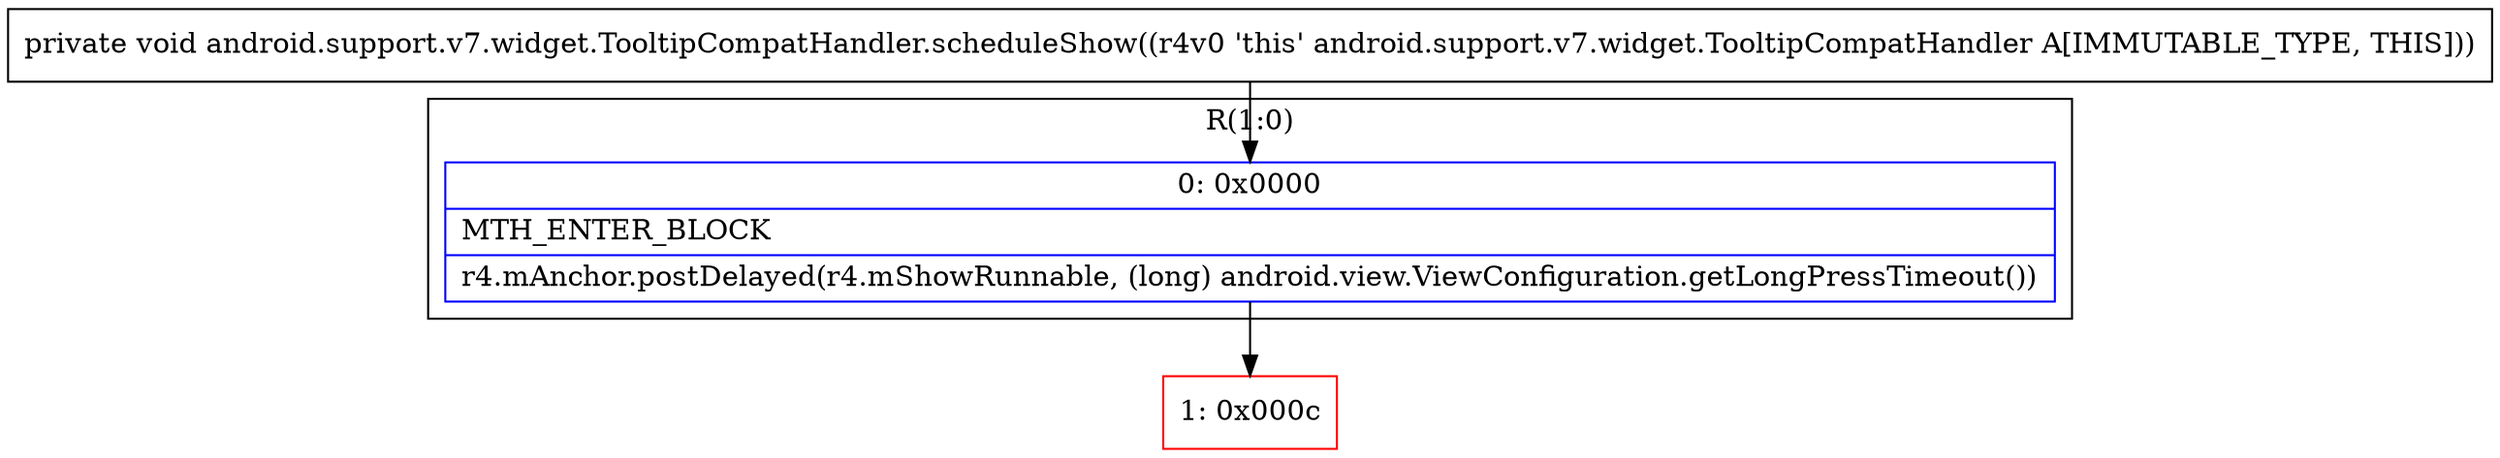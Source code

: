 digraph "CFG forandroid.support.v7.widget.TooltipCompatHandler.scheduleShow()V" {
subgraph cluster_Region_1736006355 {
label = "R(1:0)";
node [shape=record,color=blue];
Node_0 [shape=record,label="{0\:\ 0x0000|MTH_ENTER_BLOCK\l|r4.mAnchor.postDelayed(r4.mShowRunnable, (long) android.view.ViewConfiguration.getLongPressTimeout())\l}"];
}
Node_1 [shape=record,color=red,label="{1\:\ 0x000c}"];
MethodNode[shape=record,label="{private void android.support.v7.widget.TooltipCompatHandler.scheduleShow((r4v0 'this' android.support.v7.widget.TooltipCompatHandler A[IMMUTABLE_TYPE, THIS])) }"];
MethodNode -> Node_0;
Node_0 -> Node_1;
}

